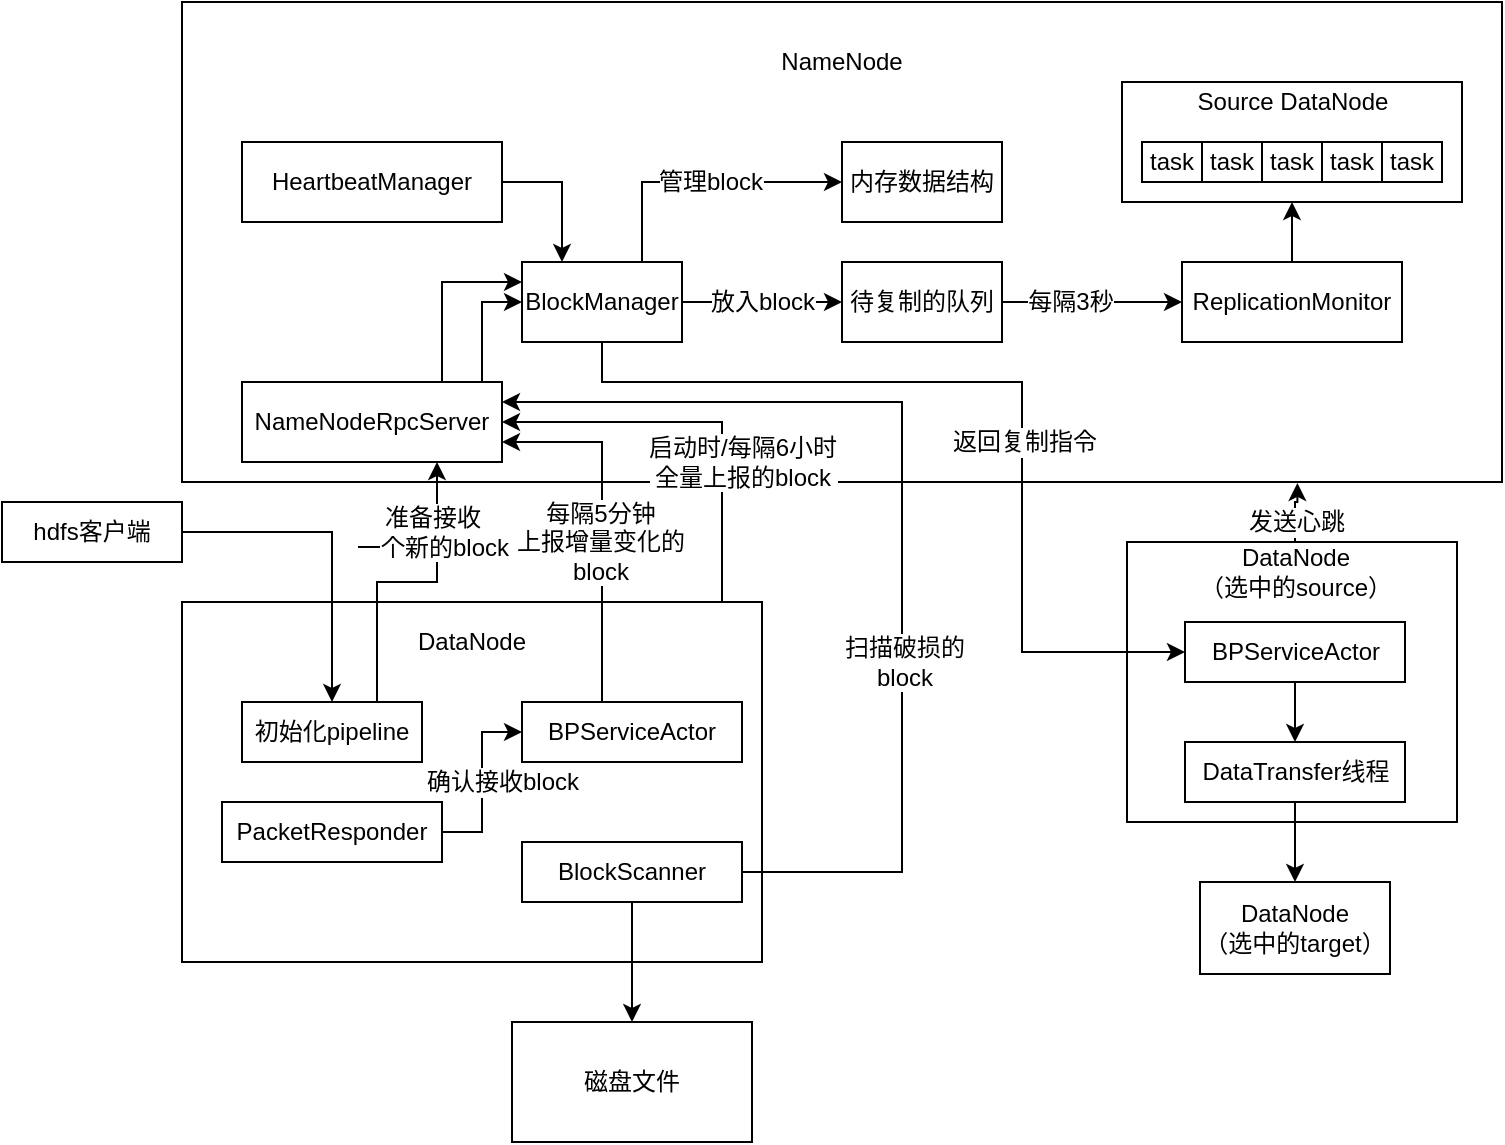 <mxfile version="12.5.5" type="github">
  <diagram id="RKnLfBxMeZX2sV_eoKo-" name="第 1 页">
    <mxGraphModel dx="1221" dy="645" grid="1" gridSize="10" guides="1" tooltips="1" connect="1" arrows="1" fold="1" page="1" pageScale="1" pageWidth="827" pageHeight="1169" math="0" shadow="0">
      <root>
        <mxCell id="0"/>
        <mxCell id="1" parent="0"/>
        <mxCell id="ZlRSLeDhTzatzAjQkpeC-1" value="" style="rounded=0;whiteSpace=wrap;html=1;" vertex="1" parent="1">
          <mxGeometry x="90" y="80" width="660" height="240" as="geometry"/>
        </mxCell>
        <mxCell id="ZlRSLeDhTzatzAjQkpeC-2" value="NameNode" style="text;html=1;strokeColor=none;fillColor=none;align=center;verticalAlign=middle;whiteSpace=wrap;rounded=0;" vertex="1" parent="1">
          <mxGeometry x="400" y="100" width="40" height="20" as="geometry"/>
        </mxCell>
        <mxCell id="ZlRSLeDhTzatzAjQkpeC-8" style="edgeStyle=orthogonalEdgeStyle;rounded=0;orthogonalLoop=1;jettySize=auto;html=1;exitX=0.75;exitY=0;exitDx=0;exitDy=0;entryX=0;entryY=0.5;entryDx=0;entryDy=0;" edge="1" parent="1" source="ZlRSLeDhTzatzAjQkpeC-3" target="ZlRSLeDhTzatzAjQkpeC-7">
          <mxGeometry relative="1" as="geometry"/>
        </mxCell>
        <mxCell id="ZlRSLeDhTzatzAjQkpeC-9" value="管理block" style="text;html=1;align=center;verticalAlign=middle;resizable=0;points=[];labelBackgroundColor=#ffffff;" vertex="1" connectable="0" parent="ZlRSLeDhTzatzAjQkpeC-8">
          <mxGeometry x="0.054" relative="1" as="geometry">
            <mxPoint as="offset"/>
          </mxGeometry>
        </mxCell>
        <mxCell id="ZlRSLeDhTzatzAjQkpeC-11" style="edgeStyle=orthogonalEdgeStyle;rounded=0;orthogonalLoop=1;jettySize=auto;html=1;" edge="1" parent="1" source="ZlRSLeDhTzatzAjQkpeC-3" target="ZlRSLeDhTzatzAjQkpeC-10">
          <mxGeometry relative="1" as="geometry"/>
        </mxCell>
        <mxCell id="ZlRSLeDhTzatzAjQkpeC-12" value="放入block" style="text;html=1;align=center;verticalAlign=middle;resizable=0;points=[];labelBackgroundColor=#ffffff;" vertex="1" connectable="0" parent="ZlRSLeDhTzatzAjQkpeC-11">
          <mxGeometry x="-0.255" y="-1" relative="1" as="geometry">
            <mxPoint x="10" y="-1" as="offset"/>
          </mxGeometry>
        </mxCell>
        <mxCell id="ZlRSLeDhTzatzAjQkpeC-3" value="BlockManager" style="rounded=0;whiteSpace=wrap;html=1;" vertex="1" parent="1">
          <mxGeometry x="260" y="210" width="80" height="40" as="geometry"/>
        </mxCell>
        <mxCell id="ZlRSLeDhTzatzAjQkpeC-31" style="edgeStyle=orthogonalEdgeStyle;rounded=0;orthogonalLoop=1;jettySize=auto;html=1;entryX=0.25;entryY=0;entryDx=0;entryDy=0;" edge="1" parent="1" source="ZlRSLeDhTzatzAjQkpeC-5" target="ZlRSLeDhTzatzAjQkpeC-3">
          <mxGeometry relative="1" as="geometry"/>
        </mxCell>
        <mxCell id="ZlRSLeDhTzatzAjQkpeC-5" value="HeartbeatManager" style="rounded=0;whiteSpace=wrap;html=1;" vertex="1" parent="1">
          <mxGeometry x="120" y="150" width="130" height="40" as="geometry"/>
        </mxCell>
        <mxCell id="ZlRSLeDhTzatzAjQkpeC-7" value="内存数据结构" style="rounded=0;whiteSpace=wrap;html=1;" vertex="1" parent="1">
          <mxGeometry x="420" y="150" width="80" height="40" as="geometry"/>
        </mxCell>
        <mxCell id="ZlRSLeDhTzatzAjQkpeC-15" style="edgeStyle=orthogonalEdgeStyle;rounded=0;orthogonalLoop=1;jettySize=auto;html=1;entryX=0;entryY=0.5;entryDx=0;entryDy=0;" edge="1" parent="1" source="ZlRSLeDhTzatzAjQkpeC-10" target="ZlRSLeDhTzatzAjQkpeC-13">
          <mxGeometry relative="1" as="geometry"/>
        </mxCell>
        <mxCell id="ZlRSLeDhTzatzAjQkpeC-16" value="每隔3秒" style="text;html=1;align=center;verticalAlign=middle;resizable=0;points=[];labelBackgroundColor=#ffffff;" vertex="1" connectable="0" parent="ZlRSLeDhTzatzAjQkpeC-15">
          <mxGeometry x="-0.258" relative="1" as="geometry">
            <mxPoint as="offset"/>
          </mxGeometry>
        </mxCell>
        <mxCell id="ZlRSLeDhTzatzAjQkpeC-10" value="待复制的队列" style="rounded=0;whiteSpace=wrap;html=1;" vertex="1" parent="1">
          <mxGeometry x="420" y="210" width="80" height="40" as="geometry"/>
        </mxCell>
        <mxCell id="ZlRSLeDhTzatzAjQkpeC-30" style="edgeStyle=orthogonalEdgeStyle;rounded=0;orthogonalLoop=1;jettySize=auto;html=1;entryX=0.5;entryY=1;entryDx=0;entryDy=0;" edge="1" parent="1" source="ZlRSLeDhTzatzAjQkpeC-13" target="ZlRSLeDhTzatzAjQkpeC-17">
          <mxGeometry relative="1" as="geometry"/>
        </mxCell>
        <mxCell id="ZlRSLeDhTzatzAjQkpeC-13" value="ReplicationMonitor" style="rounded=0;whiteSpace=wrap;html=1;" vertex="1" parent="1">
          <mxGeometry x="590" y="210" width="110" height="40" as="geometry"/>
        </mxCell>
        <mxCell id="ZlRSLeDhTzatzAjQkpeC-17" value="" style="rounded=0;whiteSpace=wrap;html=1;" vertex="1" parent="1">
          <mxGeometry x="560" y="120" width="170" height="60" as="geometry"/>
        </mxCell>
        <mxCell id="ZlRSLeDhTzatzAjQkpeC-18" value="Source DataNode" style="text;html=1;strokeColor=none;fillColor=none;align=center;verticalAlign=middle;whiteSpace=wrap;rounded=0;" vertex="1" parent="1">
          <mxGeometry x="587.5" y="120" width="115" height="20" as="geometry"/>
        </mxCell>
        <mxCell id="ZlRSLeDhTzatzAjQkpeC-19" value="task" style="rounded=0;whiteSpace=wrap;html=1;" vertex="1" parent="1">
          <mxGeometry x="570" y="150" width="30" height="20" as="geometry"/>
        </mxCell>
        <mxCell id="ZlRSLeDhTzatzAjQkpeC-20" value="task" style="rounded=0;whiteSpace=wrap;html=1;" vertex="1" parent="1">
          <mxGeometry x="600" y="150" width="30" height="20" as="geometry"/>
        </mxCell>
        <mxCell id="ZlRSLeDhTzatzAjQkpeC-21" value="task" style="rounded=0;whiteSpace=wrap;html=1;" vertex="1" parent="1">
          <mxGeometry x="630" y="150" width="30" height="20" as="geometry"/>
        </mxCell>
        <mxCell id="ZlRSLeDhTzatzAjQkpeC-22" value="task" style="rounded=0;whiteSpace=wrap;html=1;" vertex="1" parent="1">
          <mxGeometry x="660" y="150" width="30" height="20" as="geometry"/>
        </mxCell>
        <mxCell id="ZlRSLeDhTzatzAjQkpeC-24" value="task" style="rounded=0;whiteSpace=wrap;html=1;" vertex="1" parent="1">
          <mxGeometry x="690" y="150" width="30" height="20" as="geometry"/>
        </mxCell>
        <mxCell id="ZlRSLeDhTzatzAjQkpeC-53" style="edgeStyle=orthogonalEdgeStyle;rounded=0;orthogonalLoop=1;jettySize=auto;html=1;exitX=1;exitY=0.75;exitDx=0;exitDy=0;entryX=0;entryY=0.5;entryDx=0;entryDy=0;" edge="1" parent="1" source="ZlRSLeDhTzatzAjQkpeC-32" target="ZlRSLeDhTzatzAjQkpeC-3">
          <mxGeometry relative="1" as="geometry">
            <Array as="points">
              <mxPoint x="250" y="270"/>
              <mxPoint x="240" y="270"/>
              <mxPoint x="240" y="230"/>
            </Array>
          </mxGeometry>
        </mxCell>
        <mxCell id="ZlRSLeDhTzatzAjQkpeC-54" style="edgeStyle=orthogonalEdgeStyle;rounded=0;orthogonalLoop=1;jettySize=auto;html=1;exitX=0.75;exitY=0;exitDx=0;exitDy=0;entryX=0;entryY=0.25;entryDx=0;entryDy=0;" edge="1" parent="1" source="ZlRSLeDhTzatzAjQkpeC-32" target="ZlRSLeDhTzatzAjQkpeC-3">
          <mxGeometry relative="1" as="geometry">
            <Array as="points">
              <mxPoint x="220" y="270"/>
              <mxPoint x="220" y="220"/>
            </Array>
          </mxGeometry>
        </mxCell>
        <mxCell id="ZlRSLeDhTzatzAjQkpeC-32" value="NameNodeRpcServer" style="rounded=0;whiteSpace=wrap;html=1;" vertex="1" parent="1">
          <mxGeometry x="120" y="270" width="130" height="40" as="geometry"/>
        </mxCell>
        <mxCell id="ZlRSLeDhTzatzAjQkpeC-46" style="edgeStyle=orthogonalEdgeStyle;rounded=0;orthogonalLoop=1;jettySize=auto;html=1;entryX=1;entryY=0.5;entryDx=0;entryDy=0;" edge="1" parent="1" source="ZlRSLeDhTzatzAjQkpeC-33" target="ZlRSLeDhTzatzAjQkpeC-32">
          <mxGeometry relative="1" as="geometry">
            <Array as="points">
              <mxPoint x="360" y="290"/>
            </Array>
          </mxGeometry>
        </mxCell>
        <mxCell id="ZlRSLeDhTzatzAjQkpeC-47" value="启动时/每隔6小时&lt;br&gt;全量上报的block" style="text;html=1;align=center;verticalAlign=middle;resizable=0;points=[];labelBackgroundColor=#ffffff;" vertex="1" connectable="0" parent="ZlRSLeDhTzatzAjQkpeC-46">
          <mxGeometry x="-0.678" y="1" relative="1" as="geometry">
            <mxPoint x="11" y="-38" as="offset"/>
          </mxGeometry>
        </mxCell>
        <mxCell id="ZlRSLeDhTzatzAjQkpeC-33" value="" style="rounded=0;whiteSpace=wrap;html=1;" vertex="1" parent="1">
          <mxGeometry x="90" y="380" width="290" height="180" as="geometry"/>
        </mxCell>
        <mxCell id="ZlRSLeDhTzatzAjQkpeC-34" value="DataNode" style="text;html=1;strokeColor=none;fillColor=none;align=center;verticalAlign=middle;whiteSpace=wrap;rounded=0;" vertex="1" parent="1">
          <mxGeometry x="215" y="390" width="40" height="20" as="geometry"/>
        </mxCell>
        <mxCell id="ZlRSLeDhTzatzAjQkpeC-38" style="edgeStyle=orthogonalEdgeStyle;rounded=0;orthogonalLoop=1;jettySize=auto;html=1;exitX=0.75;exitY=0;exitDx=0;exitDy=0;entryX=0.75;entryY=1;entryDx=0;entryDy=0;" edge="1" parent="1" source="ZlRSLeDhTzatzAjQkpeC-35" target="ZlRSLeDhTzatzAjQkpeC-32">
          <mxGeometry relative="1" as="geometry"/>
        </mxCell>
        <mxCell id="ZlRSLeDhTzatzAjQkpeC-39" value="准备接收&lt;br&gt;一个新的block" style="text;html=1;align=center;verticalAlign=middle;resizable=0;points=[];labelBackgroundColor=#ffffff;" vertex="1" connectable="0" parent="ZlRSLeDhTzatzAjQkpeC-38">
          <mxGeometry x="0.255" relative="1" as="geometry">
            <mxPoint x="-2.97" y="-21" as="offset"/>
          </mxGeometry>
        </mxCell>
        <mxCell id="ZlRSLeDhTzatzAjQkpeC-35" value="初始化pipeline" style="rounded=0;whiteSpace=wrap;html=1;" vertex="1" parent="1">
          <mxGeometry x="120" y="430" width="90" height="30" as="geometry"/>
        </mxCell>
        <mxCell id="ZlRSLeDhTzatzAjQkpeC-37" style="edgeStyle=orthogonalEdgeStyle;rounded=0;orthogonalLoop=1;jettySize=auto;html=1;entryX=0.5;entryY=0;entryDx=0;entryDy=0;" edge="1" parent="1" source="ZlRSLeDhTzatzAjQkpeC-36" target="ZlRSLeDhTzatzAjQkpeC-35">
          <mxGeometry relative="1" as="geometry"/>
        </mxCell>
        <mxCell id="ZlRSLeDhTzatzAjQkpeC-36" value="hdfs客户端" style="rounded=0;whiteSpace=wrap;html=1;" vertex="1" parent="1">
          <mxGeometry y="330" width="90" height="30" as="geometry"/>
        </mxCell>
        <mxCell id="ZlRSLeDhTzatzAjQkpeC-42" style="edgeStyle=orthogonalEdgeStyle;rounded=0;orthogonalLoop=1;jettySize=auto;html=1;entryX=0;entryY=0.5;entryDx=0;entryDy=0;" edge="1" parent="1" source="ZlRSLeDhTzatzAjQkpeC-40" target="ZlRSLeDhTzatzAjQkpeC-41">
          <mxGeometry relative="1" as="geometry"/>
        </mxCell>
        <mxCell id="ZlRSLeDhTzatzAjQkpeC-43" value="确认接收block" style="text;html=1;align=center;verticalAlign=middle;resizable=0;points=[];labelBackgroundColor=#ffffff;" vertex="1" connectable="0" parent="ZlRSLeDhTzatzAjQkpeC-42">
          <mxGeometry x="-0.148" y="1" relative="1" as="geometry">
            <mxPoint x="11" y="-7" as="offset"/>
          </mxGeometry>
        </mxCell>
        <mxCell id="ZlRSLeDhTzatzAjQkpeC-40" value="PacketResponder" style="rounded=0;whiteSpace=wrap;html=1;" vertex="1" parent="1">
          <mxGeometry x="110" y="480" width="110" height="30" as="geometry"/>
        </mxCell>
        <mxCell id="ZlRSLeDhTzatzAjQkpeC-44" style="edgeStyle=orthogonalEdgeStyle;rounded=0;orthogonalLoop=1;jettySize=auto;html=1;entryX=1;entryY=0.75;entryDx=0;entryDy=0;" edge="1" parent="1" source="ZlRSLeDhTzatzAjQkpeC-41" target="ZlRSLeDhTzatzAjQkpeC-32">
          <mxGeometry relative="1" as="geometry">
            <Array as="points">
              <mxPoint x="300" y="300"/>
            </Array>
          </mxGeometry>
        </mxCell>
        <mxCell id="ZlRSLeDhTzatzAjQkpeC-45" value="每隔5分钟&lt;br&gt;上报增量变化的&lt;br&gt;block" style="text;html=1;align=center;verticalAlign=middle;resizable=0;points=[];labelBackgroundColor=#ffffff;" vertex="1" connectable="0" parent="ZlRSLeDhTzatzAjQkpeC-44">
          <mxGeometry x="-0.11" y="1" relative="1" as="geometry">
            <mxPoint as="offset"/>
          </mxGeometry>
        </mxCell>
        <mxCell id="ZlRSLeDhTzatzAjQkpeC-41" value="BPServiceActor" style="rounded=0;whiteSpace=wrap;html=1;" vertex="1" parent="1">
          <mxGeometry x="260" y="430" width="110" height="30" as="geometry"/>
        </mxCell>
        <mxCell id="ZlRSLeDhTzatzAjQkpeC-49" style="edgeStyle=orthogonalEdgeStyle;rounded=0;orthogonalLoop=1;jettySize=auto;html=1;entryX=1;entryY=0.25;entryDx=0;entryDy=0;" edge="1" parent="1" source="ZlRSLeDhTzatzAjQkpeC-48" target="ZlRSLeDhTzatzAjQkpeC-32">
          <mxGeometry relative="1" as="geometry">
            <Array as="points">
              <mxPoint x="450" y="515"/>
              <mxPoint x="450" y="280"/>
            </Array>
          </mxGeometry>
        </mxCell>
        <mxCell id="ZlRSLeDhTzatzAjQkpeC-50" value="扫描破损的&lt;br&gt;block" style="text;html=1;align=center;verticalAlign=middle;resizable=0;points=[];labelBackgroundColor=#ffffff;" vertex="1" connectable="0" parent="ZlRSLeDhTzatzAjQkpeC-49">
          <mxGeometry x="-0.281" y="-1" relative="1" as="geometry">
            <mxPoint as="offset"/>
          </mxGeometry>
        </mxCell>
        <mxCell id="ZlRSLeDhTzatzAjQkpeC-52" style="edgeStyle=orthogonalEdgeStyle;rounded=0;orthogonalLoop=1;jettySize=auto;html=1;entryX=0.5;entryY=0;entryDx=0;entryDy=0;" edge="1" parent="1" source="ZlRSLeDhTzatzAjQkpeC-48" target="ZlRSLeDhTzatzAjQkpeC-51">
          <mxGeometry relative="1" as="geometry"/>
        </mxCell>
        <mxCell id="ZlRSLeDhTzatzAjQkpeC-48" value="BlockScanner" style="rounded=0;whiteSpace=wrap;html=1;" vertex="1" parent="1">
          <mxGeometry x="260" y="500" width="110" height="30" as="geometry"/>
        </mxCell>
        <mxCell id="ZlRSLeDhTzatzAjQkpeC-51" value="磁盘文件" style="rounded=0;whiteSpace=wrap;html=1;" vertex="1" parent="1">
          <mxGeometry x="255" y="590" width="120" height="60" as="geometry"/>
        </mxCell>
        <mxCell id="ZlRSLeDhTzatzAjQkpeC-55" value="" style="rounded=0;whiteSpace=wrap;html=1;" vertex="1" parent="1">
          <mxGeometry x="562.5" y="350" width="165" height="140" as="geometry"/>
        </mxCell>
        <mxCell id="ZlRSLeDhTzatzAjQkpeC-65" style="edgeStyle=orthogonalEdgeStyle;rounded=0;orthogonalLoop=1;jettySize=auto;html=1;entryX=0.845;entryY=1.002;entryDx=0;entryDy=0;entryPerimeter=0;" edge="1" parent="1" source="ZlRSLeDhTzatzAjQkpeC-56" target="ZlRSLeDhTzatzAjQkpeC-1">
          <mxGeometry relative="1" as="geometry"/>
        </mxCell>
        <mxCell id="ZlRSLeDhTzatzAjQkpeC-66" value="发送心跳" style="text;html=1;align=center;verticalAlign=middle;resizable=0;points=[];labelBackgroundColor=#ffffff;" vertex="1" connectable="0" parent="ZlRSLeDhTzatzAjQkpeC-65">
          <mxGeometry x="-0.612" relative="1" as="geometry">
            <mxPoint x="0.06" y="-3.89" as="offset"/>
          </mxGeometry>
        </mxCell>
        <mxCell id="ZlRSLeDhTzatzAjQkpeC-56" value="DataNode&lt;br&gt;（选中的source）" style="text;html=1;strokeColor=none;fillColor=none;align=center;verticalAlign=middle;whiteSpace=wrap;rounded=0;" vertex="1" parent="1">
          <mxGeometry x="595.5" y="350" width="102" height="30" as="geometry"/>
        </mxCell>
        <mxCell id="ZlRSLeDhTzatzAjQkpeC-59" style="edgeStyle=orthogonalEdgeStyle;rounded=0;orthogonalLoop=1;jettySize=auto;html=1;entryX=0.5;entryY=0;entryDx=0;entryDy=0;" edge="1" parent="1" source="ZlRSLeDhTzatzAjQkpeC-57" target="ZlRSLeDhTzatzAjQkpeC-58">
          <mxGeometry relative="1" as="geometry"/>
        </mxCell>
        <mxCell id="ZlRSLeDhTzatzAjQkpeC-57" value="BPServiceActor" style="rounded=0;whiteSpace=wrap;html=1;" vertex="1" parent="1">
          <mxGeometry x="591.5" y="390" width="110" height="30" as="geometry"/>
        </mxCell>
        <mxCell id="ZlRSLeDhTzatzAjQkpeC-61" style="edgeStyle=orthogonalEdgeStyle;rounded=0;orthogonalLoop=1;jettySize=auto;html=1;" edge="1" parent="1" source="ZlRSLeDhTzatzAjQkpeC-58" target="ZlRSLeDhTzatzAjQkpeC-60">
          <mxGeometry relative="1" as="geometry"/>
        </mxCell>
        <mxCell id="ZlRSLeDhTzatzAjQkpeC-58" value="DataTransfer线程" style="rounded=0;whiteSpace=wrap;html=1;" vertex="1" parent="1">
          <mxGeometry x="591.5" y="450" width="110" height="30" as="geometry"/>
        </mxCell>
        <mxCell id="ZlRSLeDhTzatzAjQkpeC-60" value="DataNode&lt;br&gt;（选中的target）" style="rounded=0;whiteSpace=wrap;html=1;" vertex="1" parent="1">
          <mxGeometry x="599" y="520" width="95" height="46" as="geometry"/>
        </mxCell>
        <mxCell id="ZlRSLeDhTzatzAjQkpeC-62" style="edgeStyle=orthogonalEdgeStyle;rounded=0;orthogonalLoop=1;jettySize=auto;html=1;exitX=0.5;exitY=1;exitDx=0;exitDy=0;entryX=0;entryY=0.5;entryDx=0;entryDy=0;" edge="1" parent="1" source="ZlRSLeDhTzatzAjQkpeC-3" target="ZlRSLeDhTzatzAjQkpeC-57">
          <mxGeometry relative="1" as="geometry">
            <Array as="points">
              <mxPoint x="300" y="270"/>
              <mxPoint x="510" y="270"/>
              <mxPoint x="510" y="405"/>
            </Array>
          </mxGeometry>
        </mxCell>
        <mxCell id="ZlRSLeDhTzatzAjQkpeC-63" value="返回复制指令" style="text;html=1;align=center;verticalAlign=middle;resizable=0;points=[];labelBackgroundColor=#ffffff;" vertex="1" connectable="0" parent="ZlRSLeDhTzatzAjQkpeC-62">
          <mxGeometry x="0.216" y="1" relative="1" as="geometry">
            <mxPoint y="-12" as="offset"/>
          </mxGeometry>
        </mxCell>
      </root>
    </mxGraphModel>
  </diagram>
</mxfile>
